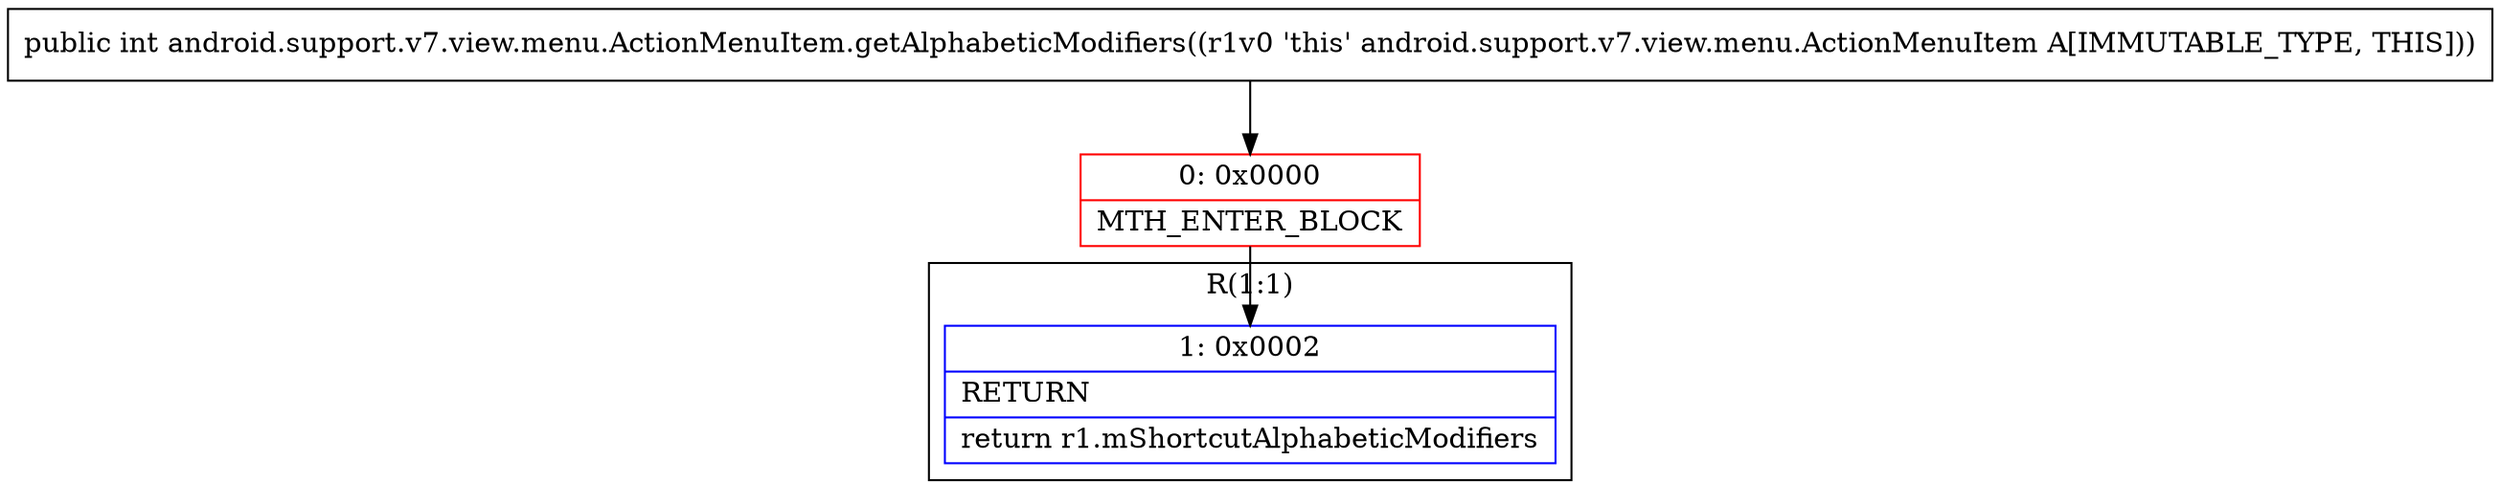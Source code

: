 digraph "CFG forandroid.support.v7.view.menu.ActionMenuItem.getAlphabeticModifiers()I" {
subgraph cluster_Region_679018331 {
label = "R(1:1)";
node [shape=record,color=blue];
Node_1 [shape=record,label="{1\:\ 0x0002|RETURN\l|return r1.mShortcutAlphabeticModifiers\l}"];
}
Node_0 [shape=record,color=red,label="{0\:\ 0x0000|MTH_ENTER_BLOCK\l}"];
MethodNode[shape=record,label="{public int android.support.v7.view.menu.ActionMenuItem.getAlphabeticModifiers((r1v0 'this' android.support.v7.view.menu.ActionMenuItem A[IMMUTABLE_TYPE, THIS])) }"];
MethodNode -> Node_0;
Node_0 -> Node_1;
}

